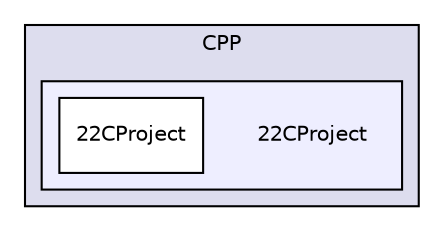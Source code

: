 digraph "/Users/fnord/Documents/CPP/22CProject" {
  compound=true
  node [ fontsize="10", fontname="Helvetica"];
  edge [ labelfontsize="10", labelfontname="Helvetica"];
  subgraph clusterdir_2ea739fe366135ec15f610d081b5ff33 {
    graph [ bgcolor="#ddddee", pencolor="black", label="CPP" fontname="Helvetica", fontsize="10", URL="dir_2ea739fe366135ec15f610d081b5ff33.html"]
  subgraph clusterdir_b8a87e28eb87915c7238fb811dd8b175 {
    graph [ bgcolor="#eeeeff", pencolor="black", label="" URL="dir_b8a87e28eb87915c7238fb811dd8b175.html"];
    dir_b8a87e28eb87915c7238fb811dd8b175 [shape=plaintext label="22CProject"];
    dir_c477458ddb4dc16d9fafe839c44c4940 [shape=box label="22CProject" color="black" fillcolor="white" style="filled" URL="dir_c477458ddb4dc16d9fafe839c44c4940.html"];
  }
  }
}
